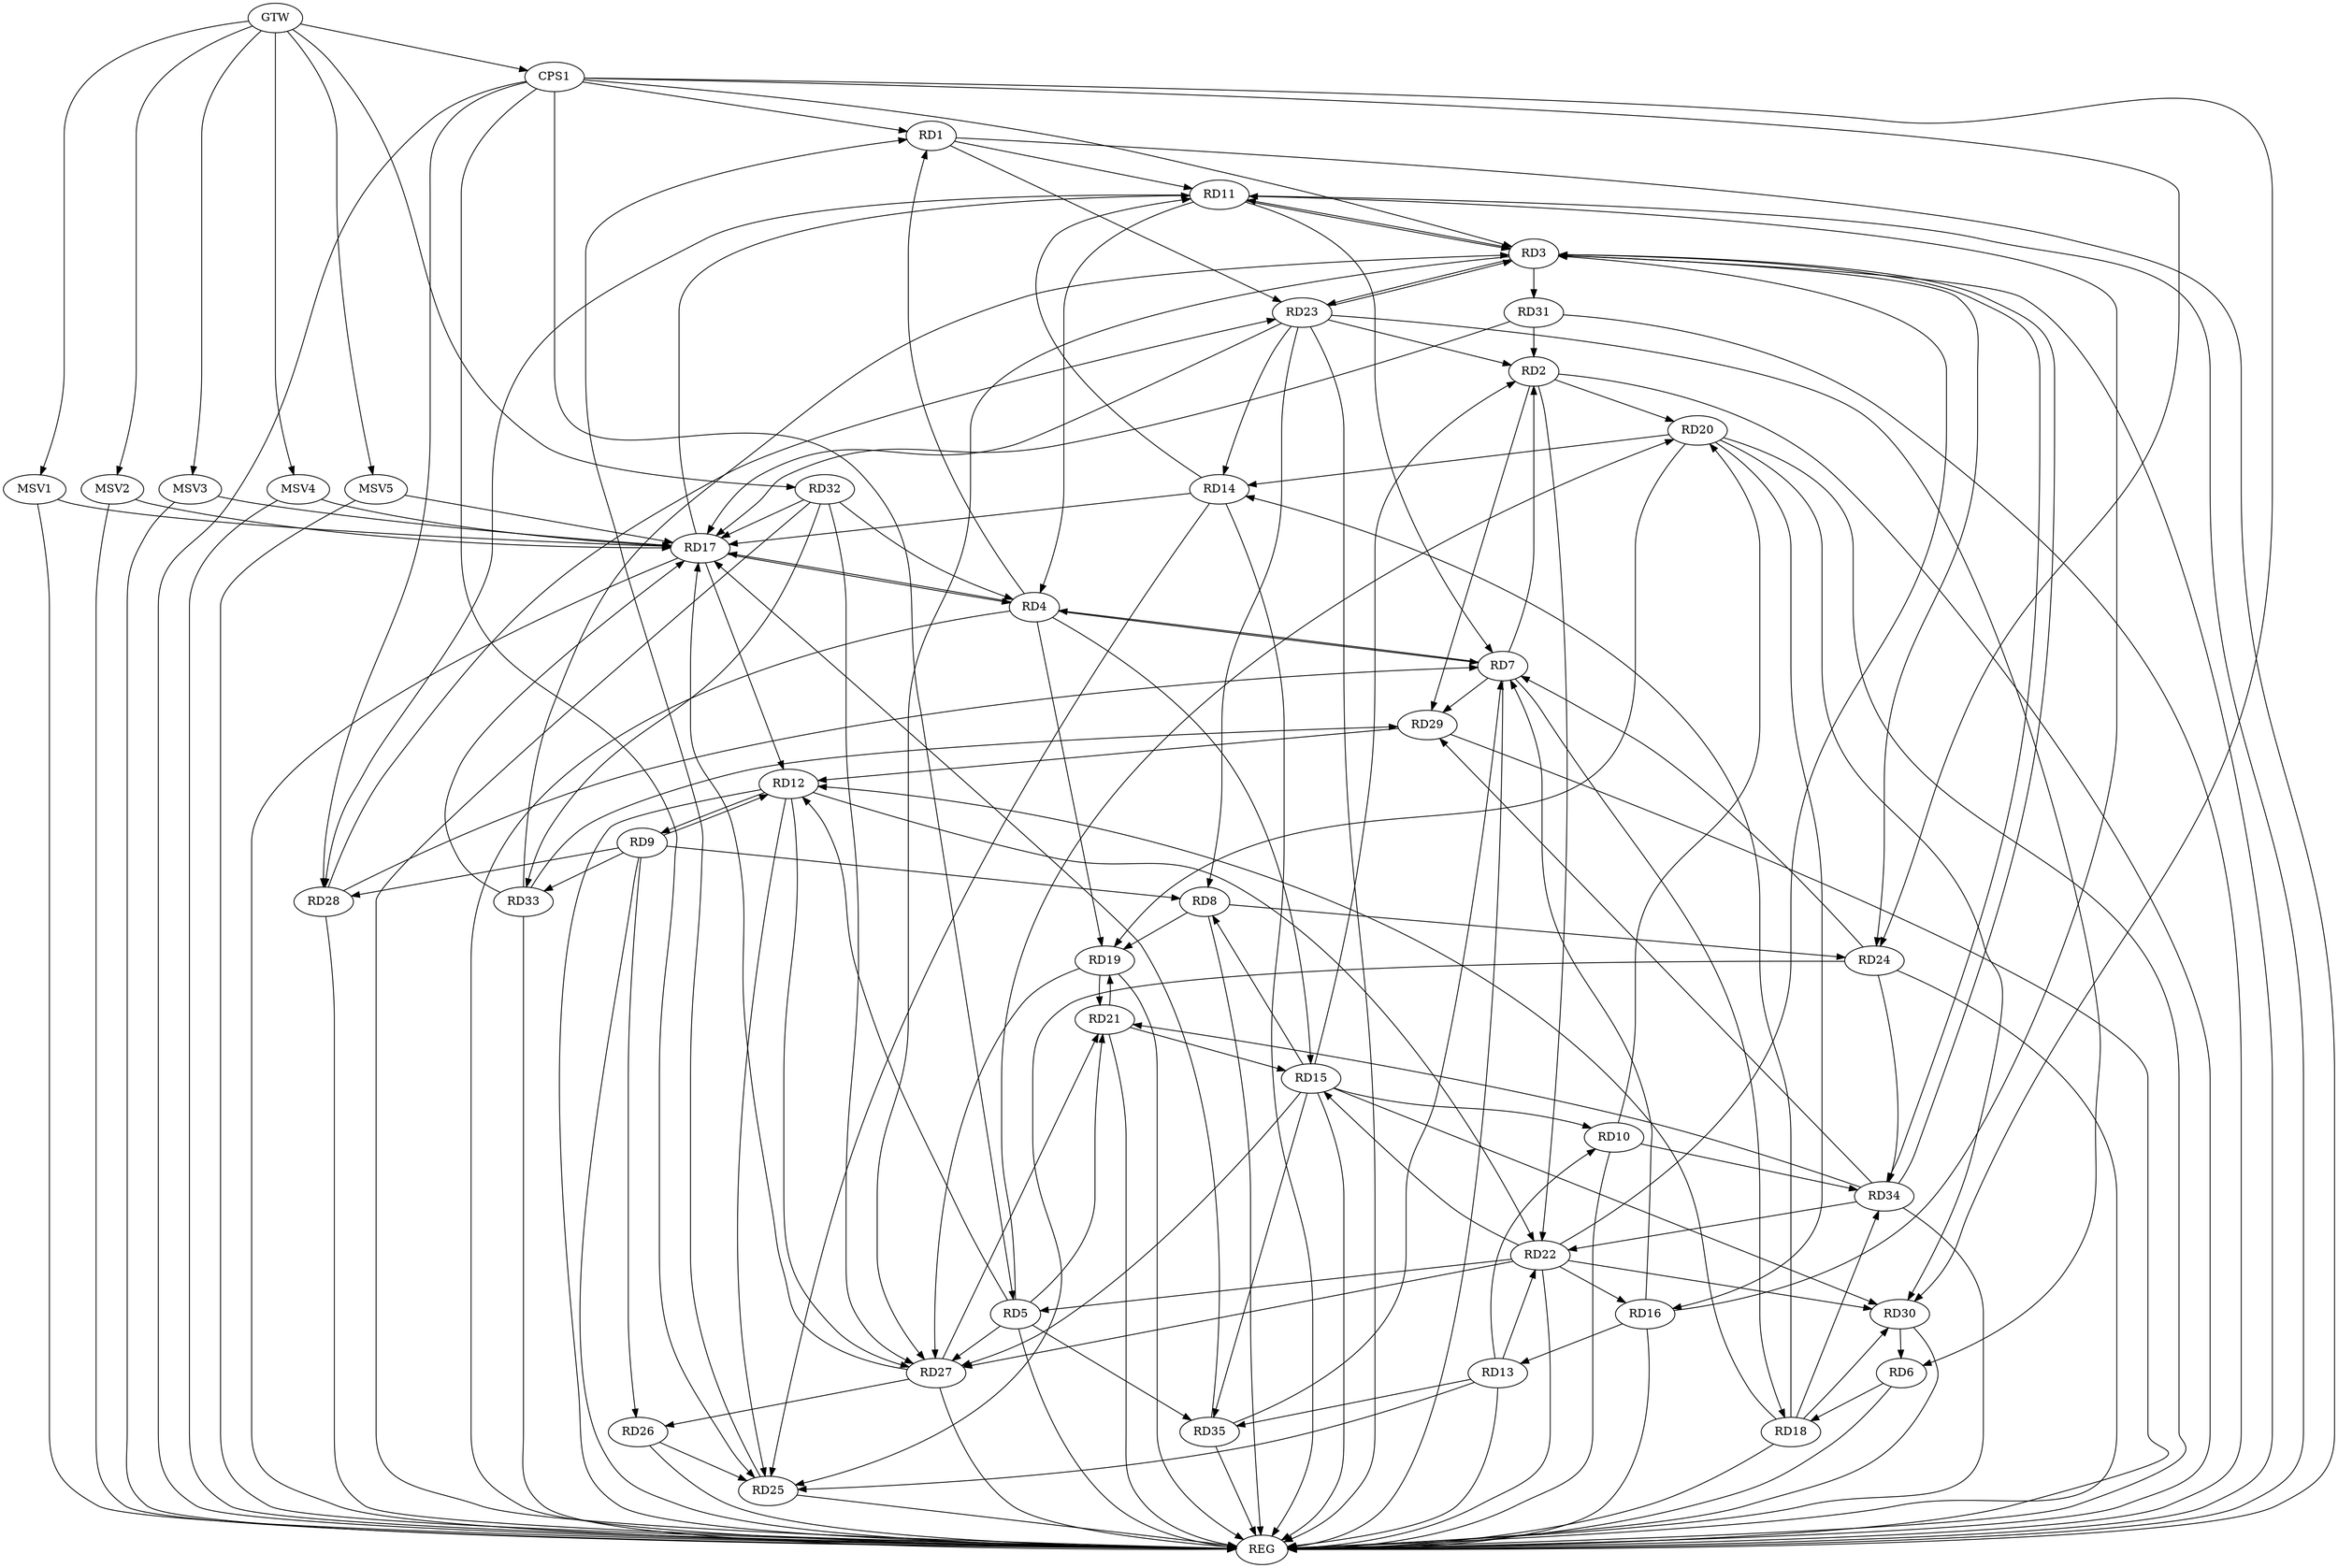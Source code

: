 strict digraph G {
  RD1 [ label="RD1" ];
  RD2 [ label="RD2" ];
  RD3 [ label="RD3" ];
  RD4 [ label="RD4" ];
  RD5 [ label="RD5" ];
  RD6 [ label="RD6" ];
  RD7 [ label="RD7" ];
  RD8 [ label="RD8" ];
  RD9 [ label="RD9" ];
  RD10 [ label="RD10" ];
  RD11 [ label="RD11" ];
  RD12 [ label="RD12" ];
  RD13 [ label="RD13" ];
  RD14 [ label="RD14" ];
  RD15 [ label="RD15" ];
  RD16 [ label="RD16" ];
  RD17 [ label="RD17" ];
  RD18 [ label="RD18" ];
  RD19 [ label="RD19" ];
  RD20 [ label="RD20" ];
  RD21 [ label="RD21" ];
  RD22 [ label="RD22" ];
  RD23 [ label="RD23" ];
  RD24 [ label="RD24" ];
  RD25 [ label="RD25" ];
  RD26 [ label="RD26" ];
  RD27 [ label="RD27" ];
  RD28 [ label="RD28" ];
  RD29 [ label="RD29" ];
  RD30 [ label="RD30" ];
  RD31 [ label="RD31" ];
  RD32 [ label="RD32" ];
  RD33 [ label="RD33" ];
  RD34 [ label="RD34" ];
  RD35 [ label="RD35" ];
  CPS1 [ label="CPS1" ];
  GTW [ label="GTW" ];
  REG [ label="REG" ];
  MSV1 [ label="MSV1" ];
  MSV2 [ label="MSV2" ];
  MSV3 [ label="MSV3" ];
  MSV4 [ label="MSV4" ];
  MSV5 [ label="MSV5" ];
  RD4 -> RD1;
  RD1 -> RD11;
  RD1 -> RD23;
  RD25 -> RD1;
  RD7 -> RD2;
  RD15 -> RD2;
  RD2 -> RD20;
  RD2 -> RD22;
  RD23 -> RD2;
  RD2 -> RD29;
  RD31 -> RD2;
  RD3 -> RD11;
  RD11 -> RD3;
  RD22 -> RD3;
  RD3 -> RD23;
  RD23 -> RD3;
  RD3 -> RD24;
  RD3 -> RD27;
  RD3 -> RD31;
  RD33 -> RD3;
  RD3 -> RD34;
  RD34 -> RD3;
  RD4 -> RD7;
  RD7 -> RD4;
  RD11 -> RD4;
  RD4 -> RD15;
  RD4 -> RD17;
  RD17 -> RD4;
  RD4 -> RD19;
  RD32 -> RD4;
  RD5 -> RD12;
  RD5 -> RD20;
  RD5 -> RD21;
  RD22 -> RD5;
  RD5 -> RD27;
  RD5 -> RD35;
  RD6 -> RD18;
  RD23 -> RD6;
  RD30 -> RD6;
  RD11 -> RD7;
  RD16 -> RD7;
  RD7 -> RD18;
  RD24 -> RD7;
  RD28 -> RD7;
  RD7 -> RD29;
  RD35 -> RD7;
  RD9 -> RD8;
  RD15 -> RD8;
  RD8 -> RD19;
  RD23 -> RD8;
  RD8 -> RD24;
  RD9 -> RD12;
  RD12 -> RD9;
  RD9 -> RD26;
  RD9 -> RD28;
  RD9 -> RD33;
  RD13 -> RD10;
  RD15 -> RD10;
  RD10 -> RD20;
  RD10 -> RD34;
  RD14 -> RD11;
  RD16 -> RD11;
  RD17 -> RD11;
  RD11 -> RD28;
  RD17 -> RD12;
  RD18 -> RD12;
  RD12 -> RD22;
  RD12 -> RD25;
  RD12 -> RD27;
  RD29 -> RD12;
  RD16 -> RD13;
  RD13 -> RD22;
  RD13 -> RD25;
  RD13 -> RD35;
  RD14 -> RD17;
  RD18 -> RD14;
  RD20 -> RD14;
  RD23 -> RD14;
  RD14 -> RD25;
  RD21 -> RD15;
  RD22 -> RD15;
  RD15 -> RD27;
  RD15 -> RD30;
  RD15 -> RD35;
  RD20 -> RD16;
  RD22 -> RD16;
  RD23 -> RD17;
  RD27 -> RD17;
  RD31 -> RD17;
  RD32 -> RD17;
  RD33 -> RD17;
  RD35 -> RD17;
  RD18 -> RD30;
  RD18 -> RD34;
  RD20 -> RD19;
  RD19 -> RD21;
  RD21 -> RD19;
  RD19 -> RD27;
  RD20 -> RD30;
  RD27 -> RD21;
  RD34 -> RD21;
  RD22 -> RD27;
  RD22 -> RD30;
  RD34 -> RD22;
  RD28 -> RD23;
  RD24 -> RD25;
  RD24 -> RD34;
  RD26 -> RD25;
  RD27 -> RD26;
  RD32 -> RD27;
  RD33 -> RD29;
  RD34 -> RD29;
  RD32 -> RD33;
  CPS1 -> RD1;
  CPS1 -> RD5;
  CPS1 -> RD24;
  CPS1 -> RD25;
  CPS1 -> RD28;
  CPS1 -> RD3;
  CPS1 -> RD30;
  GTW -> RD32;
  GTW -> CPS1;
  RD1 -> REG;
  RD2 -> REG;
  RD3 -> REG;
  RD4 -> REG;
  RD5 -> REG;
  RD6 -> REG;
  RD7 -> REG;
  RD8 -> REG;
  RD9 -> REG;
  RD10 -> REG;
  RD11 -> REG;
  RD12 -> REG;
  RD13 -> REG;
  RD14 -> REG;
  RD15 -> REG;
  RD16 -> REG;
  RD17 -> REG;
  RD18 -> REG;
  RD19 -> REG;
  RD20 -> REG;
  RD21 -> REG;
  RD22 -> REG;
  RD23 -> REG;
  RD24 -> REG;
  RD25 -> REG;
  RD26 -> REG;
  RD27 -> REG;
  RD28 -> REG;
  RD29 -> REG;
  RD30 -> REG;
  RD31 -> REG;
  RD32 -> REG;
  RD33 -> REG;
  RD34 -> REG;
  RD35 -> REG;
  CPS1 -> REG;
  MSV1 -> RD17;
  MSV2 -> RD17;
  GTW -> MSV1;
  MSV1 -> REG;
  GTW -> MSV2;
  MSV2 -> REG;
  MSV3 -> RD17;
  GTW -> MSV3;
  MSV3 -> REG;
  MSV4 -> RD17;
  GTW -> MSV4;
  MSV4 -> REG;
  MSV5 -> RD17;
  GTW -> MSV5;
  MSV5 -> REG;
}

